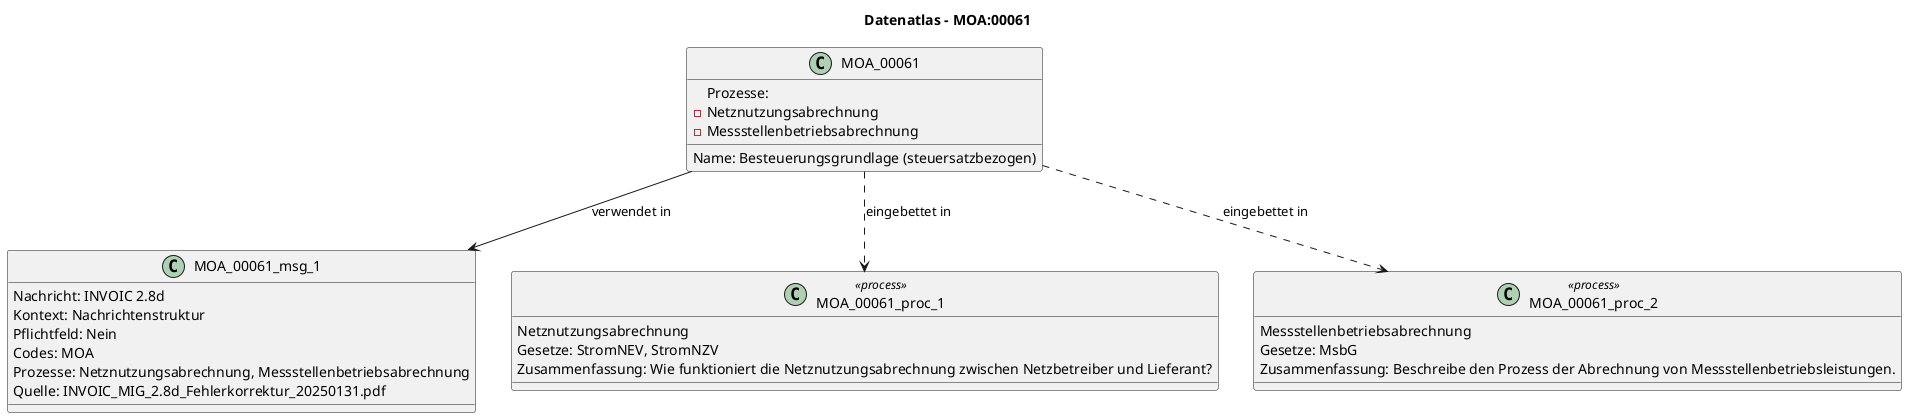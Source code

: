@startuml
title Datenatlas – MOA:00061
class MOA_00061 {
  Name: Besteuerungsgrundlage (steuersatzbezogen)
  Prozesse:
    - Netznutzungsabrechnung
    - Messstellenbetriebsabrechnung
}
class MOA_00061_msg_1 {
  Nachricht: INVOIC 2.8d
  Kontext: Nachrichtenstruktur
  Pflichtfeld: Nein
  Codes: MOA
  Prozesse: Netznutzungsabrechnung, Messstellenbetriebsabrechnung
  Quelle: INVOIC_MIG_2.8d_Fehlerkorrektur_20250131.pdf
}
MOA_00061 --> MOA_00061_msg_1 : verwendet in
class MOA_00061_proc_1 <<process>> {
  Netznutzungsabrechnung
  Gesetze: StromNEV, StromNZV
  Zusammenfassung: Wie funktioniert die Netznutzungsabrechnung zwischen Netzbetreiber und Lieferant?
}
MOA_00061 ..> MOA_00061_proc_1 : eingebettet in
class MOA_00061_proc_2 <<process>> {
  Messstellenbetriebsabrechnung
  Gesetze: MsbG
  Zusammenfassung: Beschreibe den Prozess der Abrechnung von Messstellenbetriebsleistungen.
}
MOA_00061 ..> MOA_00061_proc_2 : eingebettet in
@enduml